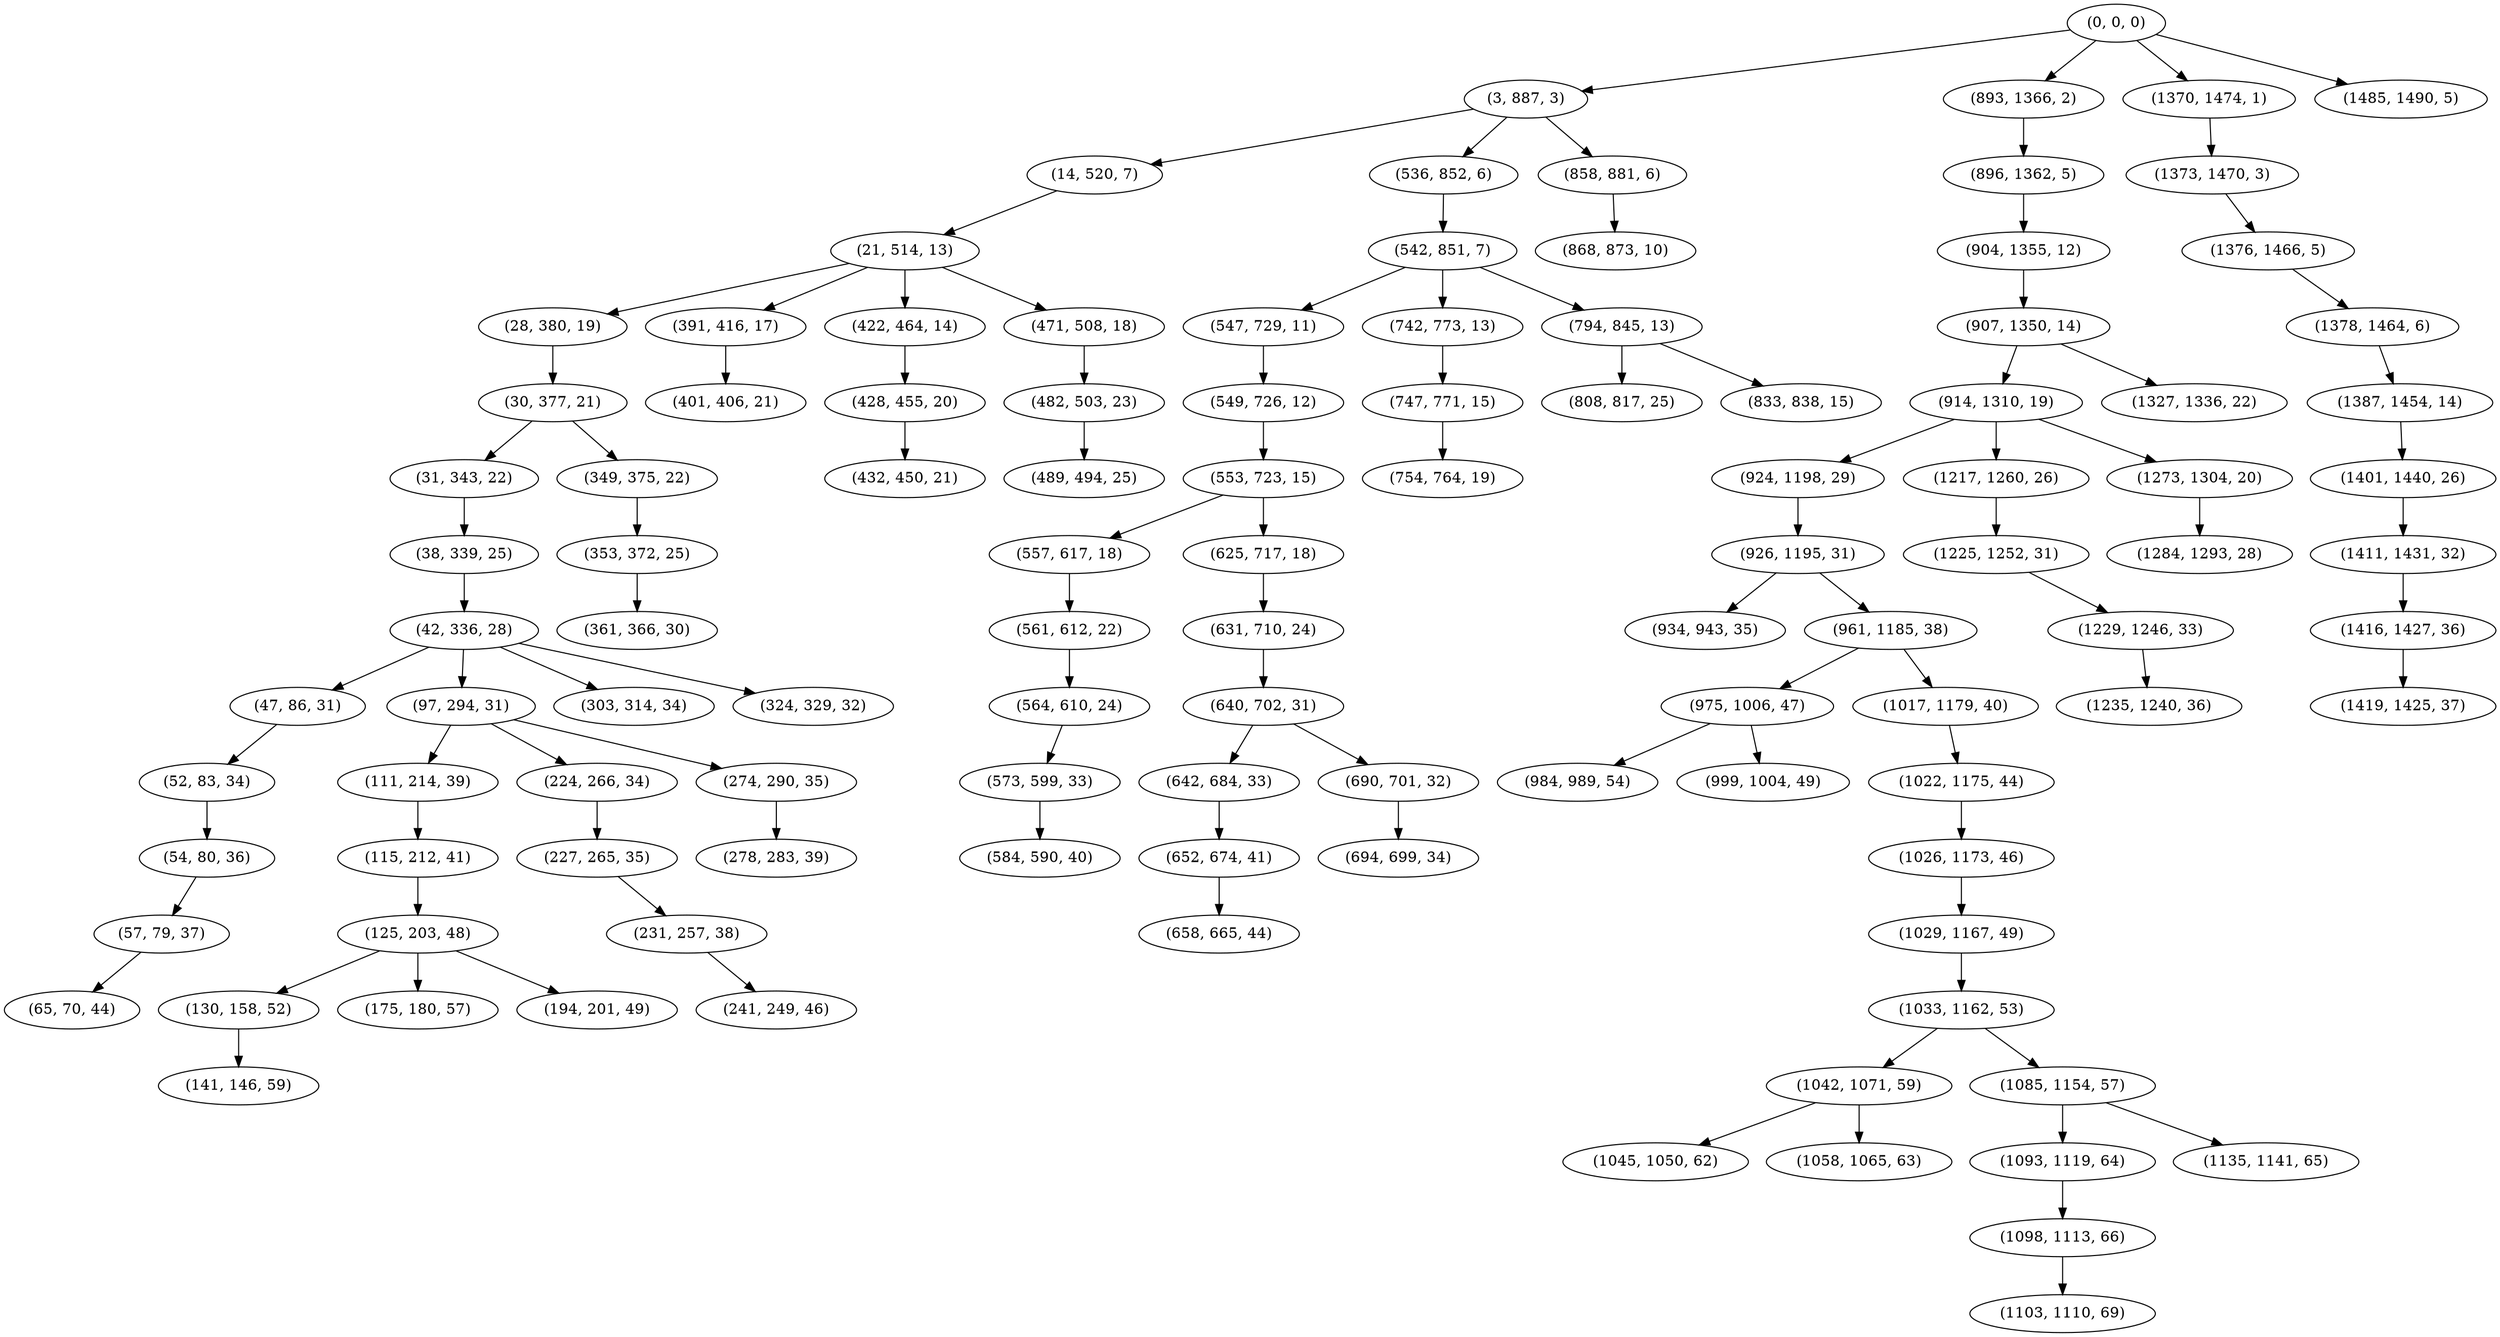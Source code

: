 digraph tree {
    "(0, 0, 0)";
    "(3, 887, 3)";
    "(14, 520, 7)";
    "(21, 514, 13)";
    "(28, 380, 19)";
    "(30, 377, 21)";
    "(31, 343, 22)";
    "(38, 339, 25)";
    "(42, 336, 28)";
    "(47, 86, 31)";
    "(52, 83, 34)";
    "(54, 80, 36)";
    "(57, 79, 37)";
    "(65, 70, 44)";
    "(97, 294, 31)";
    "(111, 214, 39)";
    "(115, 212, 41)";
    "(125, 203, 48)";
    "(130, 158, 52)";
    "(141, 146, 59)";
    "(175, 180, 57)";
    "(194, 201, 49)";
    "(224, 266, 34)";
    "(227, 265, 35)";
    "(231, 257, 38)";
    "(241, 249, 46)";
    "(274, 290, 35)";
    "(278, 283, 39)";
    "(303, 314, 34)";
    "(324, 329, 32)";
    "(349, 375, 22)";
    "(353, 372, 25)";
    "(361, 366, 30)";
    "(391, 416, 17)";
    "(401, 406, 21)";
    "(422, 464, 14)";
    "(428, 455, 20)";
    "(432, 450, 21)";
    "(471, 508, 18)";
    "(482, 503, 23)";
    "(489, 494, 25)";
    "(536, 852, 6)";
    "(542, 851, 7)";
    "(547, 729, 11)";
    "(549, 726, 12)";
    "(553, 723, 15)";
    "(557, 617, 18)";
    "(561, 612, 22)";
    "(564, 610, 24)";
    "(573, 599, 33)";
    "(584, 590, 40)";
    "(625, 717, 18)";
    "(631, 710, 24)";
    "(640, 702, 31)";
    "(642, 684, 33)";
    "(652, 674, 41)";
    "(658, 665, 44)";
    "(690, 701, 32)";
    "(694, 699, 34)";
    "(742, 773, 13)";
    "(747, 771, 15)";
    "(754, 764, 19)";
    "(794, 845, 13)";
    "(808, 817, 25)";
    "(833, 838, 15)";
    "(858, 881, 6)";
    "(868, 873, 10)";
    "(893, 1366, 2)";
    "(896, 1362, 5)";
    "(904, 1355, 12)";
    "(907, 1350, 14)";
    "(914, 1310, 19)";
    "(924, 1198, 29)";
    "(926, 1195, 31)";
    "(934, 943, 35)";
    "(961, 1185, 38)";
    "(975, 1006, 47)";
    "(984, 989, 54)";
    "(999, 1004, 49)";
    "(1017, 1179, 40)";
    "(1022, 1175, 44)";
    "(1026, 1173, 46)";
    "(1029, 1167, 49)";
    "(1033, 1162, 53)";
    "(1042, 1071, 59)";
    "(1045, 1050, 62)";
    "(1058, 1065, 63)";
    "(1085, 1154, 57)";
    "(1093, 1119, 64)";
    "(1098, 1113, 66)";
    "(1103, 1110, 69)";
    "(1135, 1141, 65)";
    "(1217, 1260, 26)";
    "(1225, 1252, 31)";
    "(1229, 1246, 33)";
    "(1235, 1240, 36)";
    "(1273, 1304, 20)";
    "(1284, 1293, 28)";
    "(1327, 1336, 22)";
    "(1370, 1474, 1)";
    "(1373, 1470, 3)";
    "(1376, 1466, 5)";
    "(1378, 1464, 6)";
    "(1387, 1454, 14)";
    "(1401, 1440, 26)";
    "(1411, 1431, 32)";
    "(1416, 1427, 36)";
    "(1419, 1425, 37)";
    "(1485, 1490, 5)";
    "(0, 0, 0)" -> "(3, 887, 3)";
    "(0, 0, 0)" -> "(893, 1366, 2)";
    "(0, 0, 0)" -> "(1370, 1474, 1)";
    "(0, 0, 0)" -> "(1485, 1490, 5)";
    "(3, 887, 3)" -> "(14, 520, 7)";
    "(3, 887, 3)" -> "(536, 852, 6)";
    "(3, 887, 3)" -> "(858, 881, 6)";
    "(14, 520, 7)" -> "(21, 514, 13)";
    "(21, 514, 13)" -> "(28, 380, 19)";
    "(21, 514, 13)" -> "(391, 416, 17)";
    "(21, 514, 13)" -> "(422, 464, 14)";
    "(21, 514, 13)" -> "(471, 508, 18)";
    "(28, 380, 19)" -> "(30, 377, 21)";
    "(30, 377, 21)" -> "(31, 343, 22)";
    "(30, 377, 21)" -> "(349, 375, 22)";
    "(31, 343, 22)" -> "(38, 339, 25)";
    "(38, 339, 25)" -> "(42, 336, 28)";
    "(42, 336, 28)" -> "(47, 86, 31)";
    "(42, 336, 28)" -> "(97, 294, 31)";
    "(42, 336, 28)" -> "(303, 314, 34)";
    "(42, 336, 28)" -> "(324, 329, 32)";
    "(47, 86, 31)" -> "(52, 83, 34)";
    "(52, 83, 34)" -> "(54, 80, 36)";
    "(54, 80, 36)" -> "(57, 79, 37)";
    "(57, 79, 37)" -> "(65, 70, 44)";
    "(97, 294, 31)" -> "(111, 214, 39)";
    "(97, 294, 31)" -> "(224, 266, 34)";
    "(97, 294, 31)" -> "(274, 290, 35)";
    "(111, 214, 39)" -> "(115, 212, 41)";
    "(115, 212, 41)" -> "(125, 203, 48)";
    "(125, 203, 48)" -> "(130, 158, 52)";
    "(125, 203, 48)" -> "(175, 180, 57)";
    "(125, 203, 48)" -> "(194, 201, 49)";
    "(130, 158, 52)" -> "(141, 146, 59)";
    "(224, 266, 34)" -> "(227, 265, 35)";
    "(227, 265, 35)" -> "(231, 257, 38)";
    "(231, 257, 38)" -> "(241, 249, 46)";
    "(274, 290, 35)" -> "(278, 283, 39)";
    "(349, 375, 22)" -> "(353, 372, 25)";
    "(353, 372, 25)" -> "(361, 366, 30)";
    "(391, 416, 17)" -> "(401, 406, 21)";
    "(422, 464, 14)" -> "(428, 455, 20)";
    "(428, 455, 20)" -> "(432, 450, 21)";
    "(471, 508, 18)" -> "(482, 503, 23)";
    "(482, 503, 23)" -> "(489, 494, 25)";
    "(536, 852, 6)" -> "(542, 851, 7)";
    "(542, 851, 7)" -> "(547, 729, 11)";
    "(542, 851, 7)" -> "(742, 773, 13)";
    "(542, 851, 7)" -> "(794, 845, 13)";
    "(547, 729, 11)" -> "(549, 726, 12)";
    "(549, 726, 12)" -> "(553, 723, 15)";
    "(553, 723, 15)" -> "(557, 617, 18)";
    "(553, 723, 15)" -> "(625, 717, 18)";
    "(557, 617, 18)" -> "(561, 612, 22)";
    "(561, 612, 22)" -> "(564, 610, 24)";
    "(564, 610, 24)" -> "(573, 599, 33)";
    "(573, 599, 33)" -> "(584, 590, 40)";
    "(625, 717, 18)" -> "(631, 710, 24)";
    "(631, 710, 24)" -> "(640, 702, 31)";
    "(640, 702, 31)" -> "(642, 684, 33)";
    "(640, 702, 31)" -> "(690, 701, 32)";
    "(642, 684, 33)" -> "(652, 674, 41)";
    "(652, 674, 41)" -> "(658, 665, 44)";
    "(690, 701, 32)" -> "(694, 699, 34)";
    "(742, 773, 13)" -> "(747, 771, 15)";
    "(747, 771, 15)" -> "(754, 764, 19)";
    "(794, 845, 13)" -> "(808, 817, 25)";
    "(794, 845, 13)" -> "(833, 838, 15)";
    "(858, 881, 6)" -> "(868, 873, 10)";
    "(893, 1366, 2)" -> "(896, 1362, 5)";
    "(896, 1362, 5)" -> "(904, 1355, 12)";
    "(904, 1355, 12)" -> "(907, 1350, 14)";
    "(907, 1350, 14)" -> "(914, 1310, 19)";
    "(907, 1350, 14)" -> "(1327, 1336, 22)";
    "(914, 1310, 19)" -> "(924, 1198, 29)";
    "(914, 1310, 19)" -> "(1217, 1260, 26)";
    "(914, 1310, 19)" -> "(1273, 1304, 20)";
    "(924, 1198, 29)" -> "(926, 1195, 31)";
    "(926, 1195, 31)" -> "(934, 943, 35)";
    "(926, 1195, 31)" -> "(961, 1185, 38)";
    "(961, 1185, 38)" -> "(975, 1006, 47)";
    "(961, 1185, 38)" -> "(1017, 1179, 40)";
    "(975, 1006, 47)" -> "(984, 989, 54)";
    "(975, 1006, 47)" -> "(999, 1004, 49)";
    "(1017, 1179, 40)" -> "(1022, 1175, 44)";
    "(1022, 1175, 44)" -> "(1026, 1173, 46)";
    "(1026, 1173, 46)" -> "(1029, 1167, 49)";
    "(1029, 1167, 49)" -> "(1033, 1162, 53)";
    "(1033, 1162, 53)" -> "(1042, 1071, 59)";
    "(1033, 1162, 53)" -> "(1085, 1154, 57)";
    "(1042, 1071, 59)" -> "(1045, 1050, 62)";
    "(1042, 1071, 59)" -> "(1058, 1065, 63)";
    "(1085, 1154, 57)" -> "(1093, 1119, 64)";
    "(1085, 1154, 57)" -> "(1135, 1141, 65)";
    "(1093, 1119, 64)" -> "(1098, 1113, 66)";
    "(1098, 1113, 66)" -> "(1103, 1110, 69)";
    "(1217, 1260, 26)" -> "(1225, 1252, 31)";
    "(1225, 1252, 31)" -> "(1229, 1246, 33)";
    "(1229, 1246, 33)" -> "(1235, 1240, 36)";
    "(1273, 1304, 20)" -> "(1284, 1293, 28)";
    "(1370, 1474, 1)" -> "(1373, 1470, 3)";
    "(1373, 1470, 3)" -> "(1376, 1466, 5)";
    "(1376, 1466, 5)" -> "(1378, 1464, 6)";
    "(1378, 1464, 6)" -> "(1387, 1454, 14)";
    "(1387, 1454, 14)" -> "(1401, 1440, 26)";
    "(1401, 1440, 26)" -> "(1411, 1431, 32)";
    "(1411, 1431, 32)" -> "(1416, 1427, 36)";
    "(1416, 1427, 36)" -> "(1419, 1425, 37)";
}
